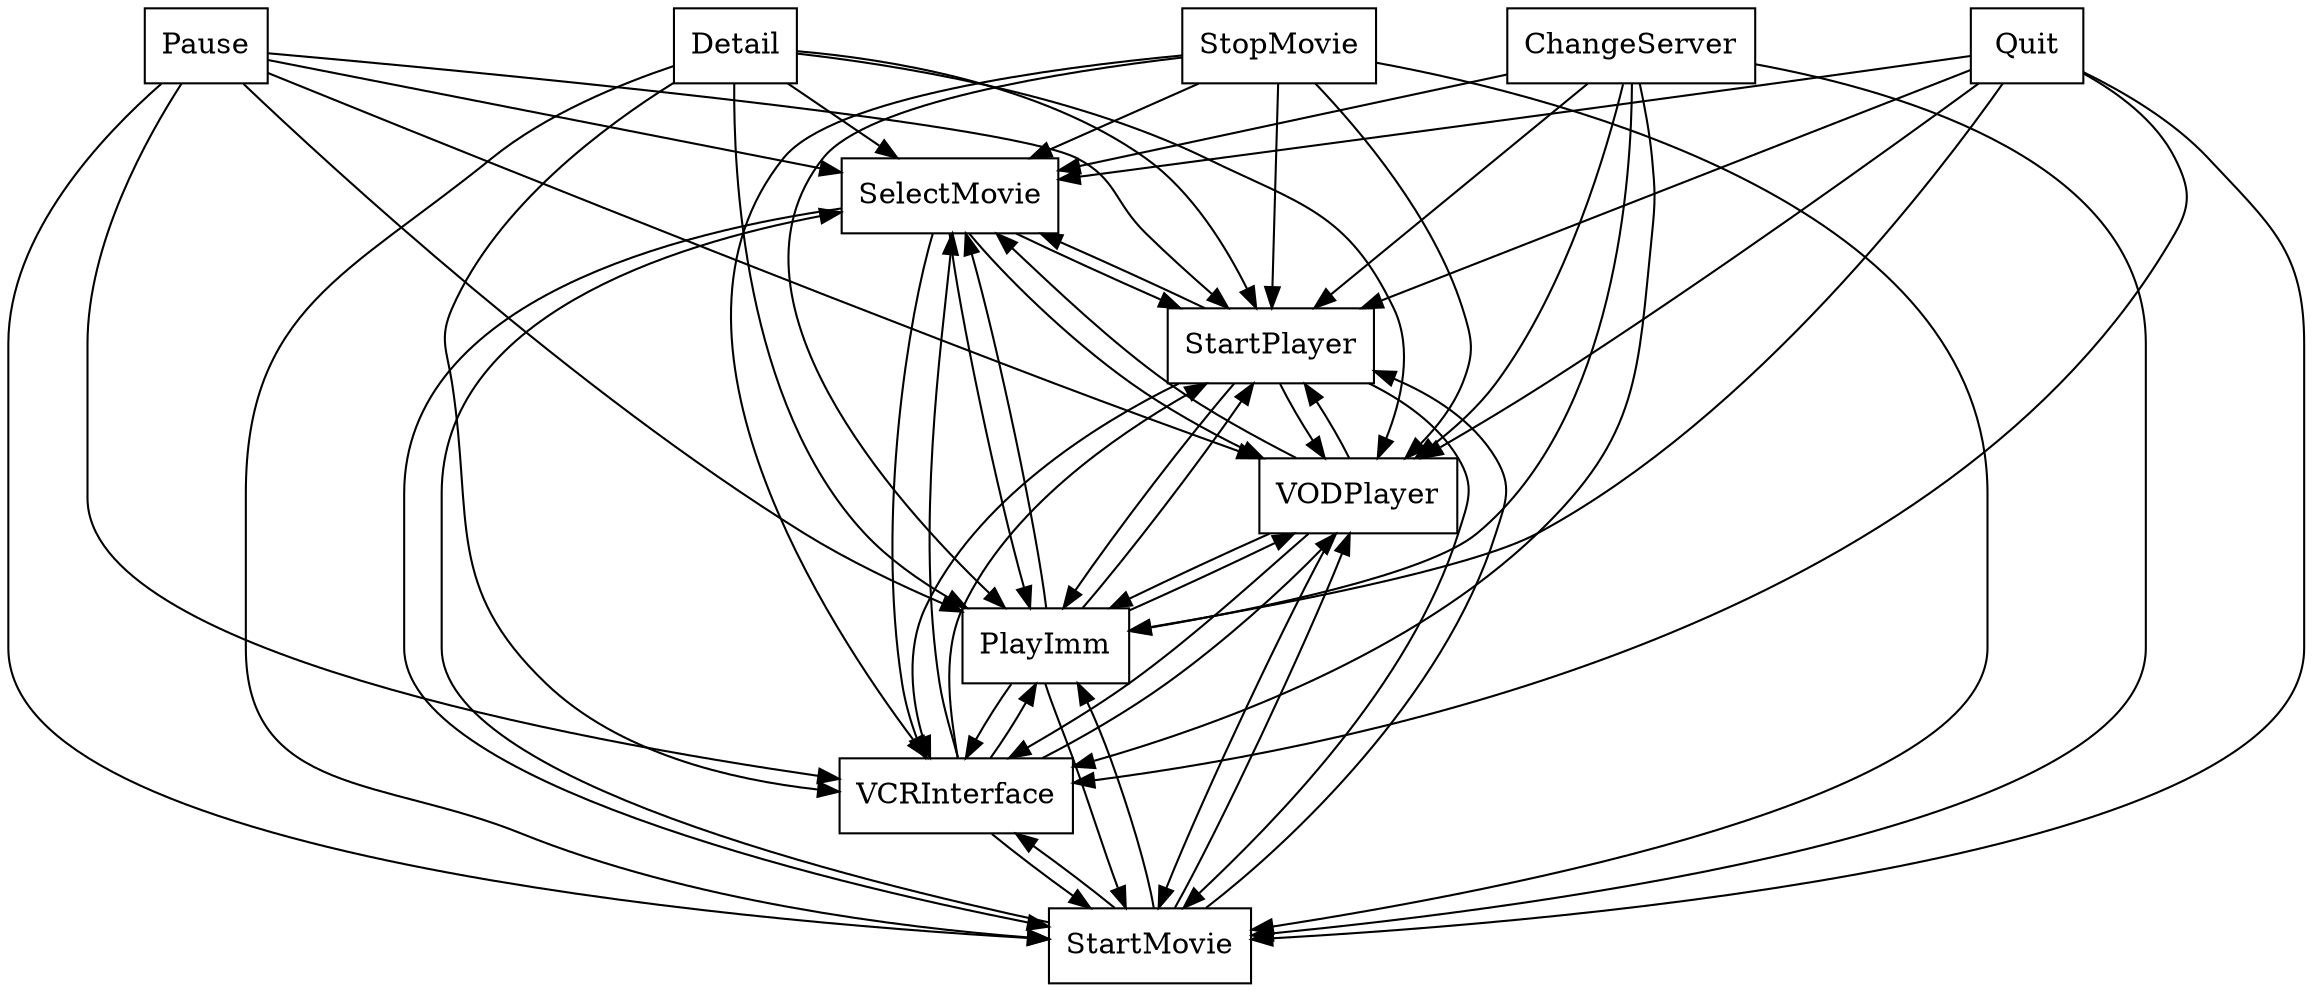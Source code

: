 digraph{
graph [rankdir=TB];
node [shape=box];
edge [arrowhead=normal];
0[label="Detail",]
1[label="SelectMovie",]
2[label="StopMovie",]
3[label="Pause",]
4[label="StartPlayer",]
5[label="Quit",]
6[label="ChangeServer",]
7[label="StartMovie",]
8[label="VCRInterface",]
9[label="PlayImm",]
10[label="VODPlayer",]
0->1[label="",]
0->4[label="",]
0->7[label="",]
0->8[label="",]
0->9[label="",]
0->10[label="",]
1->4[label="",]
1->7[label="",]
1->8[label="",]
1->9[label="",]
1->10[label="",]
2->1[label="",]
2->4[label="",]
2->7[label="",]
2->8[label="",]
2->9[label="",]
2->10[label="",]
3->1[label="",]
3->4[label="",]
3->7[label="",]
3->8[label="",]
3->9[label="",]
3->10[label="",]
4->1[label="",]
4->7[label="",]
4->8[label="",]
4->9[label="",]
4->10[label="",]
5->1[label="",]
5->4[label="",]
5->7[label="",]
5->8[label="",]
5->9[label="",]
5->10[label="",]
6->1[label="",]
6->4[label="",]
6->7[label="",]
6->8[label="",]
6->9[label="",]
6->10[label="",]
7->1[label="",]
7->4[label="",]
7->8[label="",]
7->9[label="",]
7->10[label="",]
8->1[label="",]
8->4[label="",]
8->7[label="",]
8->9[label="",]
8->10[label="",]
9->1[label="",]
9->4[label="",]
9->7[label="",]
9->8[label="",]
9->10[label="",]
10->1[label="",]
10->4[label="",]
10->7[label="",]
10->8[label="",]
10->9[label="",]
}
